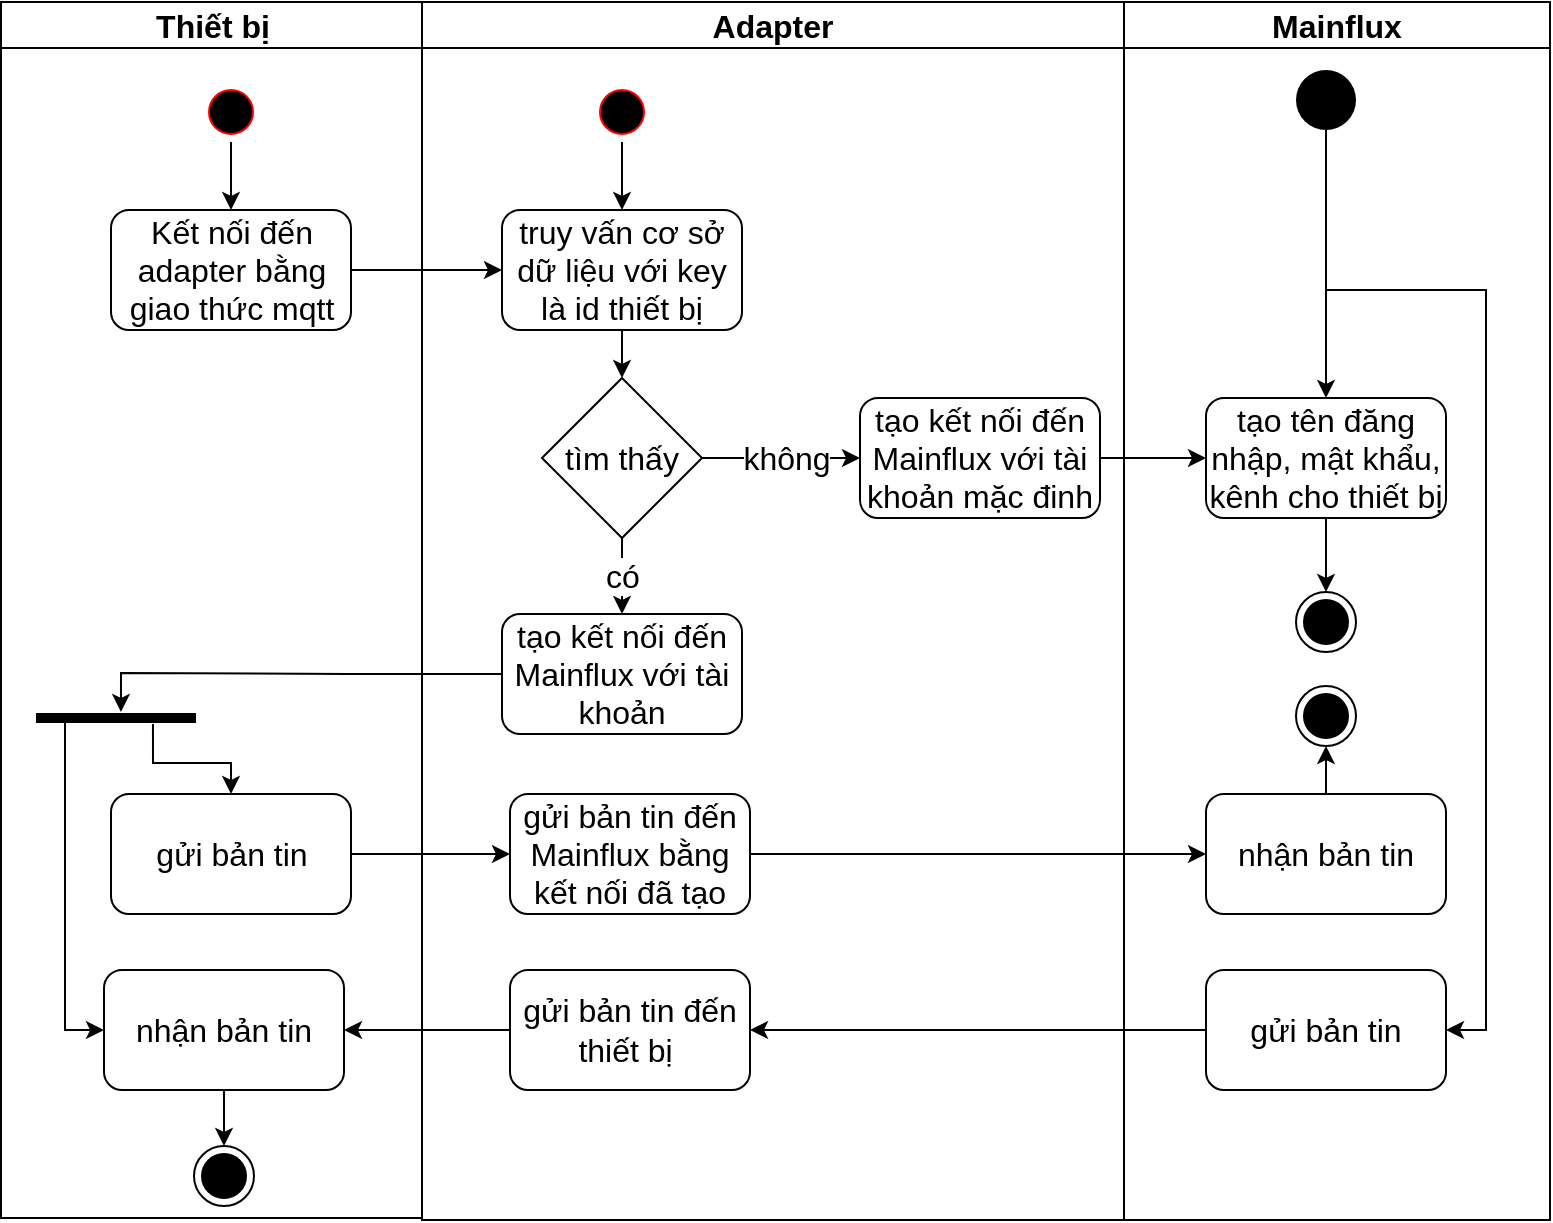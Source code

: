 <mxfile version="14.7.9" type="github">
  <diagram name="Page-1" id="e7e014a7-5840-1c2e-5031-d8a46d1fe8dd">
    <mxGraphModel dx="1422" dy="705" grid="0" gridSize="10" guides="1" tooltips="1" connect="1" arrows="1" fold="1" page="0" pageScale="1" pageWidth="1169" pageHeight="826" background="none" math="0" shadow="0">
      <root>
        <mxCell id="0" />
        <mxCell id="1" parent="0" />
        <mxCell id="2" value="Thiết bị" style="swimlane;whiteSpace=wrap;fontSize=16;" parent="1" vertex="1">
          <mxGeometry x="164.5" y="128" width="210.5" height="608" as="geometry" />
        </mxCell>
        <mxCell id="683eZ9qalTY0pSp2afNf-48" style="edgeStyle=orthogonalEdgeStyle;rounded=0;orthogonalLoop=1;jettySize=auto;html=1;fontSize=16;" parent="2" source="5" target="683eZ9qalTY0pSp2afNf-45" edge="1">
          <mxGeometry relative="1" as="geometry" />
        </mxCell>
        <mxCell id="5" value="" style="ellipse;shape=startState;fillColor=#000000;strokeColor=#ff0000;fontSize=16;" parent="2" vertex="1">
          <mxGeometry x="100" y="40" width="30" height="30" as="geometry" />
        </mxCell>
        <mxCell id="683eZ9qalTY0pSp2afNf-45" value="Kết nối đến adapter bằng giao thức mqtt" style="rounded=1;whiteSpace=wrap;html=1;fontSize=16;" parent="2" vertex="1">
          <mxGeometry x="55" y="104" width="120" height="60" as="geometry" />
        </mxCell>
        <mxCell id="683eZ9qalTY0pSp2afNf-58" value="gửi bản tin" style="rounded=1;whiteSpace=wrap;html=1;fontSize=16;" parent="2" vertex="1">
          <mxGeometry x="55" y="396" width="120" height="60" as="geometry" />
        </mxCell>
        <mxCell id="683eZ9qalTY0pSp2afNf-90" style="edgeStyle=orthogonalEdgeStyle;rounded=0;orthogonalLoop=1;jettySize=auto;html=1;fontSize=16;" parent="2" source="683eZ9qalTY0pSp2afNf-59" target="683eZ9qalTY0pSp2afNf-89" edge="1">
          <mxGeometry relative="1" as="geometry" />
        </mxCell>
        <mxCell id="683eZ9qalTY0pSp2afNf-59" value="nhận bản tin" style="rounded=1;whiteSpace=wrap;html=1;fontSize=16;" parent="2" vertex="1">
          <mxGeometry x="51.5" y="484" width="120" height="60" as="geometry" />
        </mxCell>
        <mxCell id="683eZ9qalTY0pSp2afNf-89" value="" style="ellipse;html=1;shape=endState;fillColor=#000000;strokeColor=#000000;fontSize=16;" parent="2" vertex="1">
          <mxGeometry x="96.5" y="572" width="30" height="30" as="geometry" />
        </mxCell>
        <mxCell id="hlLAi3Z9fi5InJY6w7Bs-15" style="edgeStyle=orthogonalEdgeStyle;rounded=0;orthogonalLoop=1;jettySize=auto;html=1;entryX=0.5;entryY=0;entryDx=0;entryDy=0;exitX=-0.1;exitY=0.731;exitDx=0;exitDy=0;exitPerimeter=0;" edge="1" parent="2" source="hlLAi3Z9fi5InJY6w7Bs-13" target="683eZ9qalTY0pSp2afNf-58">
          <mxGeometry relative="1" as="geometry" />
        </mxCell>
        <mxCell id="hlLAi3Z9fi5InJY6w7Bs-16" style="edgeStyle=orthogonalEdgeStyle;rounded=0;orthogonalLoop=1;jettySize=auto;html=1;entryX=0;entryY=0.5;entryDx=0;entryDy=0;" edge="1" parent="2" source="hlLAi3Z9fi5InJY6w7Bs-13" target="683eZ9qalTY0pSp2afNf-59">
          <mxGeometry relative="1" as="geometry">
            <Array as="points">
              <mxPoint x="32" y="356" />
              <mxPoint x="32" y="514" />
            </Array>
          </mxGeometry>
        </mxCell>
        <mxCell id="hlLAi3Z9fi5InJY6w7Bs-13" value="" style="html=1;points=[];perimeter=orthogonalPerimeter;fillColor=#000000;strokeColor=none;rotation=-90;" vertex="1" parent="2">
          <mxGeometry x="55" y="318" width="5" height="80" as="geometry" />
        </mxCell>
        <mxCell id="3" value="Adapter" style="swimlane;whiteSpace=wrap;fontSize=16;" parent="1" vertex="1">
          <mxGeometry x="375" y="128" width="351" height="609" as="geometry" />
        </mxCell>
        <mxCell id="683eZ9qalTY0pSp2afNf-52" style="edgeStyle=orthogonalEdgeStyle;rounded=0;orthogonalLoop=1;jettySize=auto;html=1;entryX=0.5;entryY=0;entryDx=0;entryDy=0;fontSize=16;" parent="3" source="13" target="683eZ9qalTY0pSp2afNf-50" edge="1">
          <mxGeometry relative="1" as="geometry" />
        </mxCell>
        <mxCell id="13" value="" style="ellipse;shape=startState;fillColor=#000000;strokeColor=#ff0000;fontSize=16;" parent="3" vertex="1">
          <mxGeometry x="85" y="40" width="30" height="30" as="geometry" />
        </mxCell>
        <mxCell id="683eZ9qalTY0pSp2afNf-54" style="edgeStyle=orthogonalEdgeStyle;rounded=0;orthogonalLoop=1;jettySize=auto;html=1;fontSize=16;" parent="3" source="683eZ9qalTY0pSp2afNf-50" target="683eZ9qalTY0pSp2afNf-53" edge="1">
          <mxGeometry relative="1" as="geometry" />
        </mxCell>
        <mxCell id="683eZ9qalTY0pSp2afNf-50" value="truy vấn cơ sở dữ liệu với key là id thiết bị" style="rounded=1;whiteSpace=wrap;html=1;fontSize=16;" parent="3" vertex="1">
          <mxGeometry x="40" y="104" width="120" height="60" as="geometry" />
        </mxCell>
        <mxCell id="683eZ9qalTY0pSp2afNf-60" value="không" style="edgeStyle=orthogonalEdgeStyle;rounded=0;orthogonalLoop=1;jettySize=auto;html=1;fontSize=16;" parent="3" source="683eZ9qalTY0pSp2afNf-53" target="683eZ9qalTY0pSp2afNf-56" edge="1">
          <mxGeometry x="0.048" relative="1" as="geometry">
            <Array as="points">
              <mxPoint x="167" y="228" />
              <mxPoint x="167" y="228" />
            </Array>
            <mxPoint as="offset" />
          </mxGeometry>
        </mxCell>
        <mxCell id="683eZ9qalTY0pSp2afNf-61" value="có" style="edgeStyle=orthogonalEdgeStyle;rounded=0;orthogonalLoop=1;jettySize=auto;html=1;fontSize=16;" parent="3" source="683eZ9qalTY0pSp2afNf-53" target="683eZ9qalTY0pSp2afNf-57" edge="1">
          <mxGeometry relative="1" as="geometry" />
        </mxCell>
        <mxCell id="683eZ9qalTY0pSp2afNf-53" value="tìm thấy" style="rhombus;whiteSpace=wrap;html=1;fontSize=16;" parent="3" vertex="1">
          <mxGeometry x="60" y="188" width="80" height="80" as="geometry" />
        </mxCell>
        <mxCell id="683eZ9qalTY0pSp2afNf-56" value="tạo kết nối đến Mainflux với tài khoản mặc đinh" style="rounded=1;whiteSpace=wrap;html=1;fontSize=16;" parent="3" vertex="1">
          <mxGeometry x="219" y="198" width="120" height="60" as="geometry" />
        </mxCell>
        <mxCell id="683eZ9qalTY0pSp2afNf-57" value="tạo kết nối đến Mainflux với tài khoản" style="rounded=1;whiteSpace=wrap;html=1;fontSize=16;" parent="3" vertex="1">
          <mxGeometry x="40" y="306" width="120" height="60" as="geometry" />
        </mxCell>
        <mxCell id="683eZ9qalTY0pSp2afNf-63" value="gửi bản tin đến Mainflux bằng kết nối đã tạo" style="rounded=1;whiteSpace=wrap;html=1;fontSize=16;" parent="3" vertex="1">
          <mxGeometry x="44" y="396" width="120" height="60" as="geometry" />
        </mxCell>
        <mxCell id="683eZ9qalTY0pSp2afNf-76" value="gửi bản tin đến thiết bị&amp;nbsp;" style="rounded=1;whiteSpace=wrap;html=1;fontSize=16;" parent="3" vertex="1">
          <mxGeometry x="44" y="484" width="120" height="60" as="geometry" />
        </mxCell>
        <mxCell id="4" value="Mainflux" style="swimlane;whiteSpace=wrap;startSize=23;fontSize=16;" parent="1" vertex="1">
          <mxGeometry x="726" y="128" width="213" height="609" as="geometry" />
        </mxCell>
        <mxCell id="683eZ9qalTY0pSp2afNf-86" style="edgeStyle=orthogonalEdgeStyle;rounded=0;orthogonalLoop=1;jettySize=auto;html=1;entryX=0.5;entryY=1;entryDx=0;entryDy=0;fontSize=16;" parent="4" source="683eZ9qalTY0pSp2afNf-77" target="683eZ9qalTY0pSp2afNf-85" edge="1">
          <mxGeometry relative="1" as="geometry" />
        </mxCell>
        <mxCell id="683eZ9qalTY0pSp2afNf-77" value="nhận bản tin" style="rounded=1;whiteSpace=wrap;html=1;fontSize=16;" parent="4" vertex="1">
          <mxGeometry x="41" y="396" width="120" height="60" as="geometry" />
        </mxCell>
        <mxCell id="683eZ9qalTY0pSp2afNf-78" value="gửi bản tin" style="rounded=1;whiteSpace=wrap;html=1;fontSize=16;" parent="4" vertex="1">
          <mxGeometry x="41" y="484" width="120" height="60" as="geometry" />
        </mxCell>
        <mxCell id="683eZ9qalTY0pSp2afNf-84" style="edgeStyle=orthogonalEdgeStyle;rounded=0;orthogonalLoop=1;jettySize=auto;html=1;entryX=1;entryY=0.5;entryDx=0;entryDy=0;fontSize=16;" parent="4" source="683eZ9qalTY0pSp2afNf-83" target="683eZ9qalTY0pSp2afNf-78" edge="1">
          <mxGeometry relative="1" as="geometry">
            <Array as="points">
              <mxPoint x="101" y="144" />
              <mxPoint x="181" y="144" />
              <mxPoint x="181" y="514" />
            </Array>
          </mxGeometry>
        </mxCell>
        <mxCell id="683eZ9qalTY0pSp2afNf-97" style="edgeStyle=orthogonalEdgeStyle;rounded=0;orthogonalLoop=1;jettySize=auto;html=1;fontSize=16;" parent="4" source="683eZ9qalTY0pSp2afNf-83" target="683eZ9qalTY0pSp2afNf-92" edge="1">
          <mxGeometry relative="1" as="geometry" />
        </mxCell>
        <mxCell id="683eZ9qalTY0pSp2afNf-83" value="" style="ellipse;fillColor=#000000;strokeColor=none;fontSize=16;" parent="4" vertex="1">
          <mxGeometry x="86" y="34" width="30" height="30" as="geometry" />
        </mxCell>
        <mxCell id="683eZ9qalTY0pSp2afNf-85" value="" style="ellipse;html=1;shape=endState;fillColor=#000000;strokeColor=#000000;fontSize=16;" parent="4" vertex="1">
          <mxGeometry x="86" y="342" width="30" height="30" as="geometry" />
        </mxCell>
        <mxCell id="683eZ9qalTY0pSp2afNf-96" style="edgeStyle=orthogonalEdgeStyle;rounded=0;orthogonalLoop=1;jettySize=auto;html=1;entryX=0.5;entryY=0;entryDx=0;entryDy=0;fontSize=16;" parent="4" source="683eZ9qalTY0pSp2afNf-92" target="683eZ9qalTY0pSp2afNf-95" edge="1">
          <mxGeometry relative="1" as="geometry" />
        </mxCell>
        <mxCell id="683eZ9qalTY0pSp2afNf-92" value="tạo tên đăng nhập, mật khẩu, kênh cho thiết bị" style="rounded=1;whiteSpace=wrap;html=1;fontSize=16;" parent="4" vertex="1">
          <mxGeometry x="41" y="198" width="120" height="60" as="geometry" />
        </mxCell>
        <mxCell id="683eZ9qalTY0pSp2afNf-95" value="" style="ellipse;html=1;shape=endState;fillColor=#000000;strokeColor=#000000;fontSize=16;" parent="4" vertex="1">
          <mxGeometry x="86" y="295" width="30" height="30" as="geometry" />
        </mxCell>
        <mxCell id="683eZ9qalTY0pSp2afNf-51" style="edgeStyle=orthogonalEdgeStyle;rounded=0;orthogonalLoop=1;jettySize=auto;html=1;entryX=0;entryY=0.5;entryDx=0;entryDy=0;fontSize=16;" parent="1" source="683eZ9qalTY0pSp2afNf-45" target="683eZ9qalTY0pSp2afNf-50" edge="1">
          <mxGeometry relative="1" as="geometry" />
        </mxCell>
        <mxCell id="683eZ9qalTY0pSp2afNf-64" style="edgeStyle=orthogonalEdgeStyle;rounded=0;orthogonalLoop=1;jettySize=auto;html=1;fontSize=16;" parent="1" source="683eZ9qalTY0pSp2afNf-58" target="683eZ9qalTY0pSp2afNf-63" edge="1">
          <mxGeometry relative="1" as="geometry" />
        </mxCell>
        <mxCell id="683eZ9qalTY0pSp2afNf-80" style="edgeStyle=orthogonalEdgeStyle;rounded=0;orthogonalLoop=1;jettySize=auto;html=1;fontSize=16;" parent="1" source="683eZ9qalTY0pSp2afNf-63" target="683eZ9qalTY0pSp2afNf-77" edge="1">
          <mxGeometry relative="1" as="geometry" />
        </mxCell>
        <mxCell id="683eZ9qalTY0pSp2afNf-87" style="edgeStyle=orthogonalEdgeStyle;rounded=0;orthogonalLoop=1;jettySize=auto;html=1;entryX=1;entryY=0.5;entryDx=0;entryDy=0;fontSize=16;" parent="1" source="683eZ9qalTY0pSp2afNf-78" target="683eZ9qalTY0pSp2afNf-76" edge="1">
          <mxGeometry relative="1" as="geometry" />
        </mxCell>
        <mxCell id="683eZ9qalTY0pSp2afNf-88" style="edgeStyle=orthogonalEdgeStyle;rounded=0;orthogonalLoop=1;jettySize=auto;html=1;entryX=1;entryY=0.5;entryDx=0;entryDy=0;fontSize=16;" parent="1" source="683eZ9qalTY0pSp2afNf-76" target="683eZ9qalTY0pSp2afNf-59" edge="1">
          <mxGeometry relative="1" as="geometry" />
        </mxCell>
        <mxCell id="683eZ9qalTY0pSp2afNf-94" style="edgeStyle=orthogonalEdgeStyle;rounded=0;orthogonalLoop=1;jettySize=auto;html=1;fontSize=16;" parent="1" source="683eZ9qalTY0pSp2afNf-56" target="683eZ9qalTY0pSp2afNf-92" edge="1">
          <mxGeometry relative="1" as="geometry" />
        </mxCell>
        <mxCell id="hlLAi3Z9fi5InJY6w7Bs-14" style="edgeStyle=orthogonalEdgeStyle;rounded=0;orthogonalLoop=1;jettySize=auto;html=1;entryX=1.1;entryY=0.531;entryDx=0;entryDy=0;entryPerimeter=0;" edge="1" parent="1" source="683eZ9qalTY0pSp2afNf-57" target="hlLAi3Z9fi5InJY6w7Bs-13">
          <mxGeometry relative="1" as="geometry" />
        </mxCell>
      </root>
    </mxGraphModel>
  </diagram>
</mxfile>
